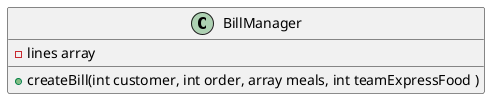 @startuml BillManager

Class BillManager {
    - lines array

    + createBill(int customer, int order, array meals, int teamExpressFood )
}

@enduml



